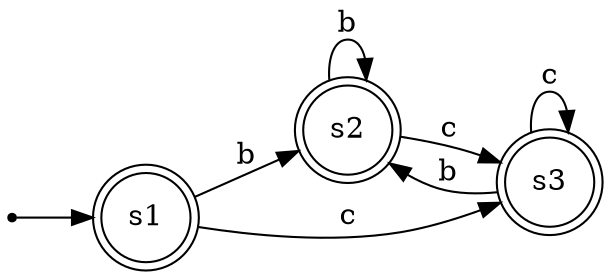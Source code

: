 digraph Automaton {
    rankdir=LR;
    node [shape=circle];

    __start__ [shape=point];
    __start__ -> s1;
    s1 [shape=doublecircle];
    s2 [shape=doublecircle];
    s3 [shape=doublecircle];
    s1 -> s2 [label="b"];
    s1 -> s3 [label="c"];
    s2 -> s2 [label="b"];
    s2 -> s3 [label="c"];
    s3 -> s2 [label="b"];
    s3 -> s3 [label="c"];
}
